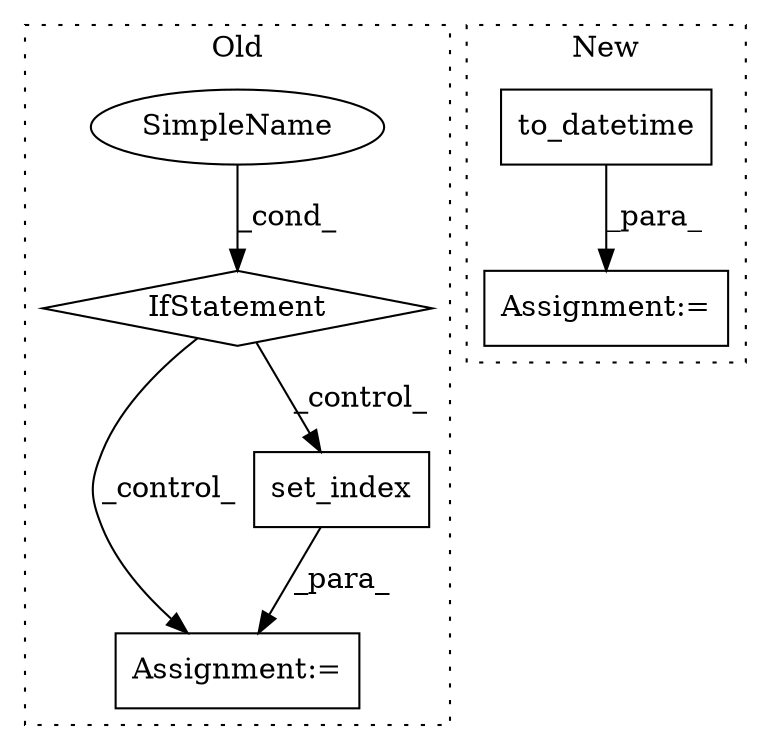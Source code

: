 digraph G {
subgraph cluster0 {
1 [label="IfStatement" a="25" s="14756,14801" l="8,2" shape="diamond"];
4 [label="Assignment:=" a="7" s="15136" l="1" shape="box"];
5 [label="set_index" a="32" s="15143,15169" l="10,1" shape="box"];
6 [label="SimpleName" a="42" s="" l="" shape="ellipse"];
label = "Old";
style="dotted";
}
subgraph cluster1 {
2 [label="to_datetime" a="32" s="14939,14963" l="12,1" shape="box"];
3 [label="Assignment:=" a="7" s="14912" l="1" shape="box"];
label = "New";
style="dotted";
}
1 -> 5 [label="_control_"];
1 -> 4 [label="_control_"];
2 -> 3 [label="_para_"];
5 -> 4 [label="_para_"];
6 -> 1 [label="_cond_"];
}